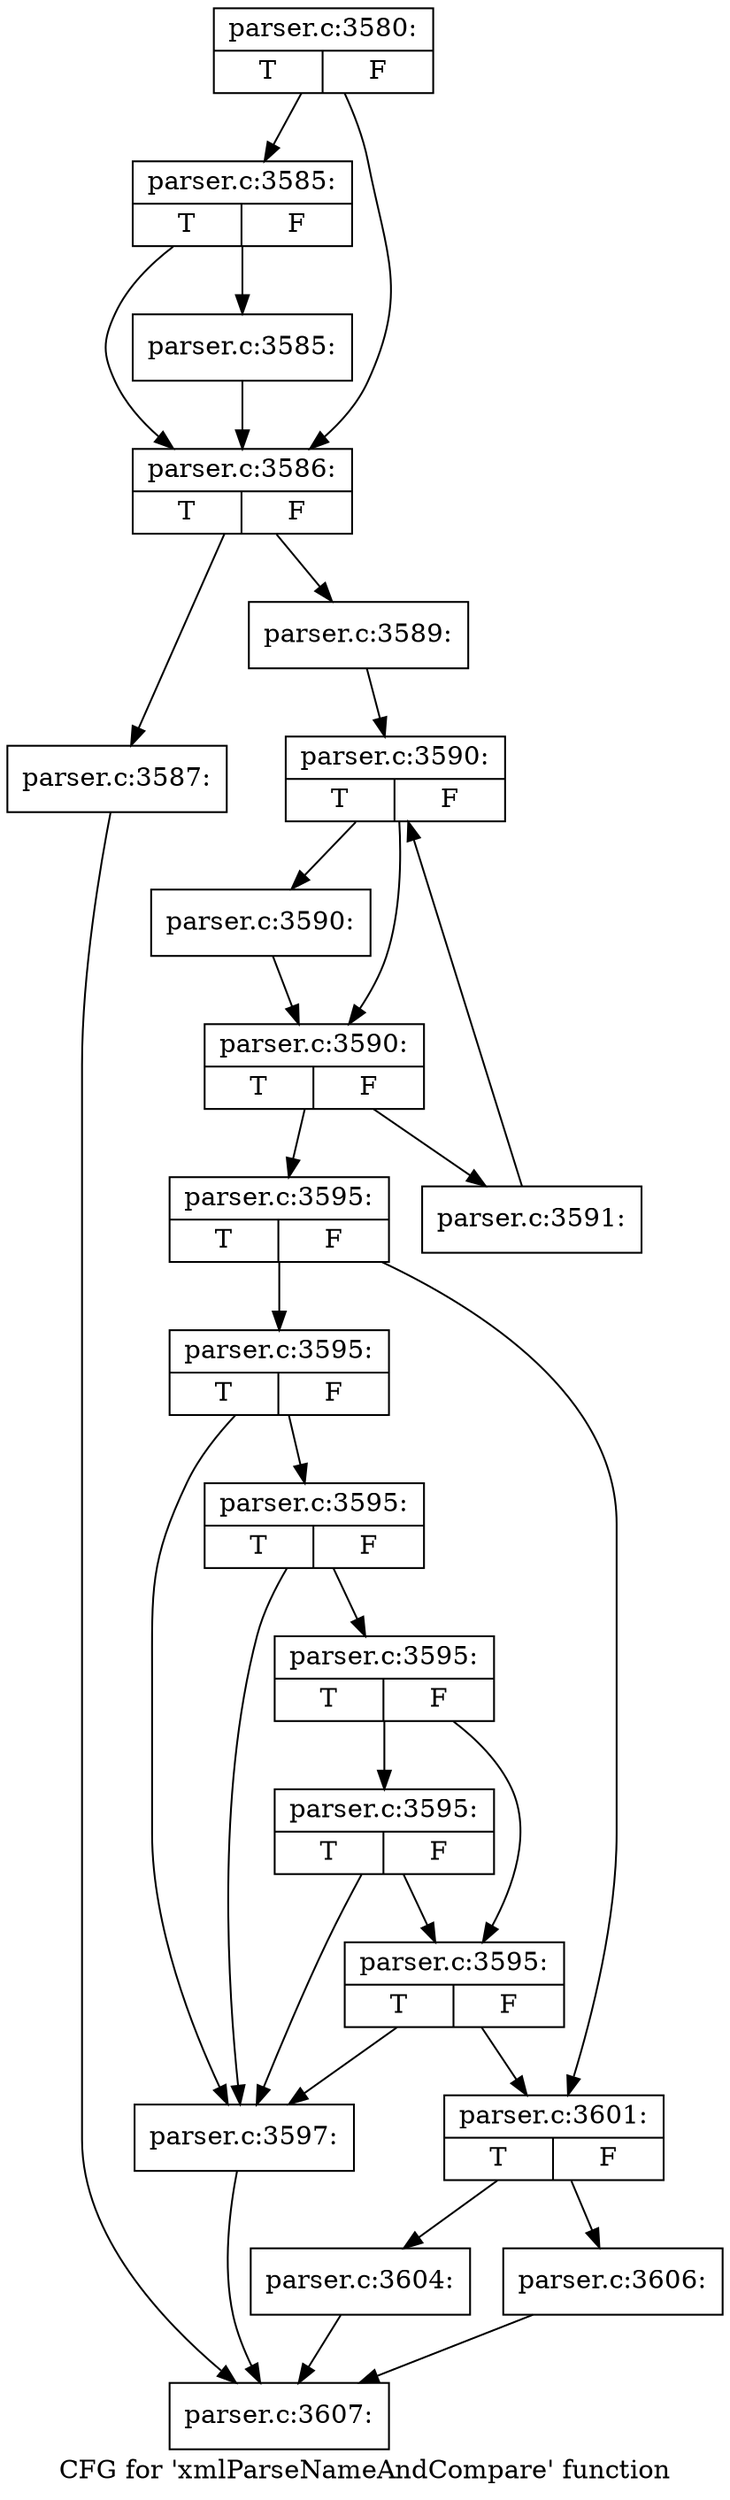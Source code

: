 digraph "CFG for 'xmlParseNameAndCompare' function" {
	label="CFG for 'xmlParseNameAndCompare' function";

	Node0x4bfe1d0 [shape=record,label="{parser.c:3580:|{<s0>T|<s1>F}}"];
	Node0x4bfe1d0 -> Node0x4c09ff0;
	Node0x4bfe1d0 -> Node0x4c09fa0;
	Node0x4c09ff0 [shape=record,label="{parser.c:3585:|{<s0>T|<s1>F}}"];
	Node0x4c09ff0 -> Node0x4c09f50;
	Node0x4c09ff0 -> Node0x4c09fa0;
	Node0x4c09f50 [shape=record,label="{parser.c:3585:}"];
	Node0x4c09f50 -> Node0x4c09fa0;
	Node0x4c09fa0 [shape=record,label="{parser.c:3586:|{<s0>T|<s1>F}}"];
	Node0x4c09fa0 -> Node0x4c0abe0;
	Node0x4c09fa0 -> Node0x4c0ac30;
	Node0x4c0abe0 [shape=record,label="{parser.c:3587:}"];
	Node0x4c0abe0 -> Node0x4c08fa0;
	Node0x4c0ac30 [shape=record,label="{parser.c:3589:}"];
	Node0x4c0ac30 -> Node0x4c0b520;
	Node0x4c0b520 [shape=record,label="{parser.c:3590:|{<s0>T|<s1>F}}"];
	Node0x4c0b520 -> Node0x4c0b810;
	Node0x4c0b520 -> Node0x4c0b7c0;
	Node0x4c0b810 [shape=record,label="{parser.c:3590:}"];
	Node0x4c0b810 -> Node0x4c0b7c0;
	Node0x4c0b7c0 [shape=record,label="{parser.c:3590:|{<s0>T|<s1>F}}"];
	Node0x4c0b7c0 -> Node0x4c0bf70;
	Node0x4c0b7c0 -> Node0x4c0b740;
	Node0x4c0bf70 [shape=record,label="{parser.c:3591:}"];
	Node0x4c0bf70 -> Node0x4c0b520;
	Node0x4c0b740 [shape=record,label="{parser.c:3595:|{<s0>T|<s1>F}}"];
	Node0x4c0b740 -> Node0x4c0c9f0;
	Node0x4c0b740 -> Node0x4c0c9a0;
	Node0x4c0c9f0 [shape=record,label="{parser.c:3595:|{<s0>T|<s1>F}}"];
	Node0x4c0c9f0 -> Node0x4c0c950;
	Node0x4c0c9f0 -> Node0x4c0cdc0;
	Node0x4c0cdc0 [shape=record,label="{parser.c:3595:|{<s0>T|<s1>F}}"];
	Node0x4c0cdc0 -> Node0x4c0c950;
	Node0x4c0cdc0 -> Node0x4c0d1b0;
	Node0x4c0d1b0 [shape=record,label="{parser.c:3595:|{<s0>T|<s1>F}}"];
	Node0x4c0d1b0 -> Node0x4c0d430;
	Node0x4c0d1b0 -> Node0x4c0d130;
	Node0x4c0d430 [shape=record,label="{parser.c:3595:|{<s0>T|<s1>F}}"];
	Node0x4c0d430 -> Node0x4c0c950;
	Node0x4c0d430 -> Node0x4c0d130;
	Node0x4c0d130 [shape=record,label="{parser.c:3595:|{<s0>T|<s1>F}}"];
	Node0x4c0d130 -> Node0x4c0c950;
	Node0x4c0d130 -> Node0x4c0c9a0;
	Node0x4c0c950 [shape=record,label="{parser.c:3597:}"];
	Node0x4c0c950 -> Node0x4c08fa0;
	Node0x4c0c9a0 [shape=record,label="{parser.c:3601:|{<s0>T|<s1>F}}"];
	Node0x4c0c9a0 -> Node0x4c0e460;
	Node0x4c0c9a0 -> Node0x4c0e4b0;
	Node0x4c0e460 [shape=record,label="{parser.c:3604:}"];
	Node0x4c0e460 -> Node0x4c08fa0;
	Node0x4c0e4b0 [shape=record,label="{parser.c:3606:}"];
	Node0x4c0e4b0 -> Node0x4c08fa0;
	Node0x4c08fa0 [shape=record,label="{parser.c:3607:}"];
}
